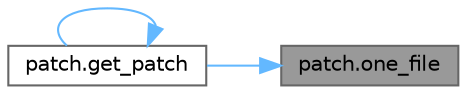 digraph "patch.one_file"
{
 // LATEX_PDF_SIZE
  bgcolor="transparent";
  edge [fontname=Helvetica,fontsize=10,labelfontname=Helvetica,labelfontsize=10];
  node [fontname=Helvetica,fontsize=10,shape=box,height=0.2,width=0.4];
  rankdir="RL";
  Node1 [label="patch.one_file",height=0.2,width=0.4,color="gray40", fillcolor="grey60", style="filled", fontcolor="black",tooltip=" "];
  Node1 -> Node2 [dir="back",color="steelblue1",style="solid"];
  Node2 [label="patch.get_patch",height=0.2,width=0.4,color="grey40", fillcolor="white", style="filled",URL="$d0/d9b/namespacepatch.html#a1b956d0381ed223798ff3c17086254b8",tooltip=" "];
  Node2 -> Node2 [dir="back",color="steelblue1",style="solid"];
}
